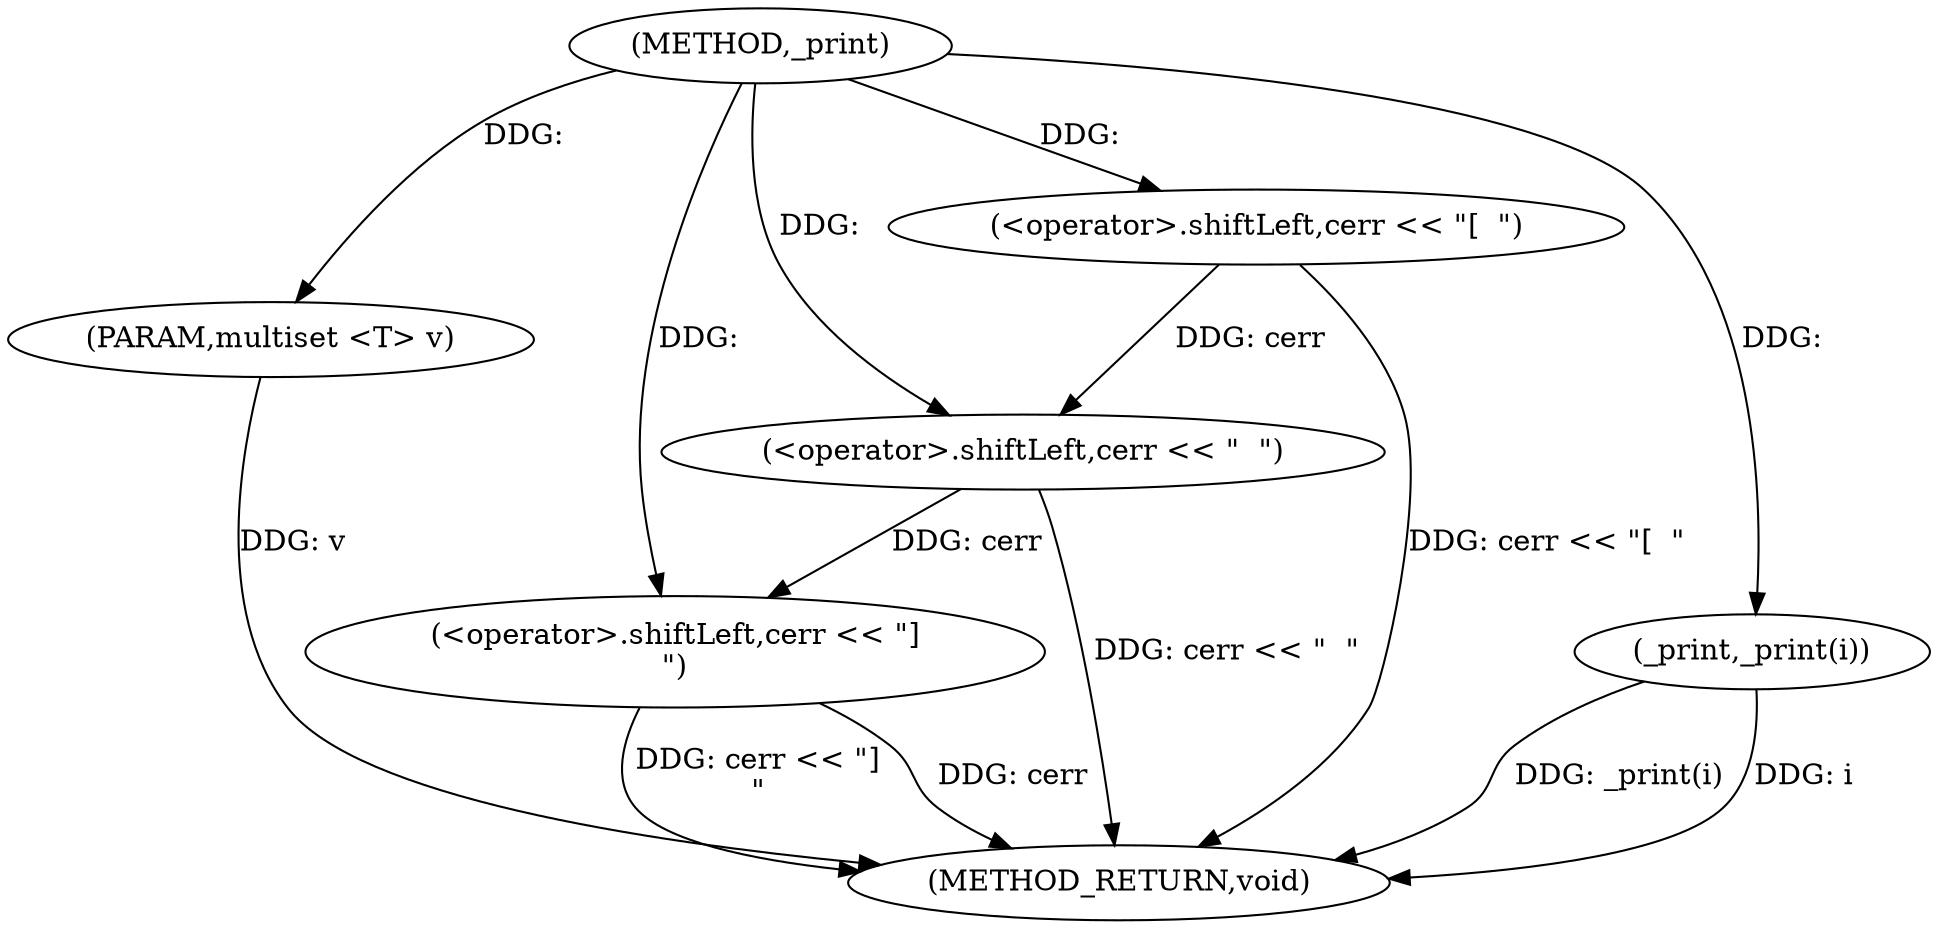 digraph "_print" {  
"1000194" [label = "(METHOD,_print)" ]
"1000210" [label = "(METHOD_RETURN,void)" ]
"1000195" [label = "(PARAM,multiset <T> v)" ]
"1000197" [label = "(<operator>.shiftLeft,cerr << \"[  \")" ]
"1000207" [label = "(<operator>.shiftLeft,cerr << \"]\n\")" ]
"1000202" [label = "(_print,_print(i))" ]
"1000204" [label = "(<operator>.shiftLeft,cerr << \"  \")" ]
  "1000195" -> "1000210"  [ label = "DDG: v"] 
  "1000197" -> "1000210"  [ label = "DDG: cerr << \"[  \""] 
  "1000202" -> "1000210"  [ label = "DDG: _print(i)"] 
  "1000204" -> "1000210"  [ label = "DDG: cerr << \"  \""] 
  "1000207" -> "1000210"  [ label = "DDG: cerr"] 
  "1000207" -> "1000210"  [ label = "DDG: cerr << \"]\n\""] 
  "1000202" -> "1000210"  [ label = "DDG: i"] 
  "1000194" -> "1000195"  [ label = "DDG: "] 
  "1000194" -> "1000197"  [ label = "DDG: "] 
  "1000204" -> "1000207"  [ label = "DDG: cerr"] 
  "1000194" -> "1000207"  [ label = "DDG: "] 
  "1000194" -> "1000202"  [ label = "DDG: "] 
  "1000197" -> "1000204"  [ label = "DDG: cerr"] 
  "1000194" -> "1000204"  [ label = "DDG: "] 
}
